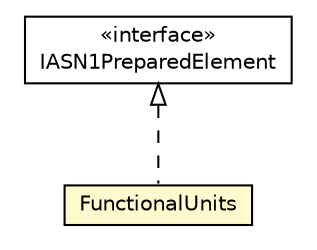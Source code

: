 #!/usr/local/bin/dot
#
# Class diagram 
# Generated by UMLGraph version R5_6-24-gf6e263 (http://www.umlgraph.org/)
#

digraph G {
	edge [fontname="Helvetica",fontsize=10,labelfontname="Helvetica",labelfontsize=10];
	node [fontname="Helvetica",fontsize=10,shape=plaintext];
	nodesep=0.25;
	ranksep=0.5;
	// org.universAAL.lddi.lib.ieeex73std.org.bn.coders.IASN1PreparedElement
	c164865 [label=<<table title="org.universAAL.lddi.lib.ieeex73std.org.bn.coders.IASN1PreparedElement" border="0" cellborder="1" cellspacing="0" cellpadding="2" port="p" href="../../org/bn/coders/IASN1PreparedElement.html">
		<tr><td><table border="0" cellspacing="0" cellpadding="1">
<tr><td align="center" balign="center"> &#171;interface&#187; </td></tr>
<tr><td align="center" balign="center"> IASN1PreparedElement </td></tr>
		</table></td></tr>
		</table>>, URL="../../org/bn/coders/IASN1PreparedElement.html", fontname="Helvetica", fontcolor="black", fontsize=10.0];
	// org.universAAL.lddi.lib.ieeex73std.x73.p20601.FunctionalUnits
	c165030 [label=<<table title="org.universAAL.lddi.lib.ieeex73std.x73.p20601.FunctionalUnits" border="0" cellborder="1" cellspacing="0" cellpadding="2" port="p" bgcolor="lemonChiffon" href="./FunctionalUnits.html">
		<tr><td><table border="0" cellspacing="0" cellpadding="1">
<tr><td align="center" balign="center"> FunctionalUnits </td></tr>
		</table></td></tr>
		</table>>, URL="./FunctionalUnits.html", fontname="Helvetica", fontcolor="black", fontsize=10.0];
	//org.universAAL.lddi.lib.ieeex73std.x73.p20601.FunctionalUnits implements org.universAAL.lddi.lib.ieeex73std.org.bn.coders.IASN1PreparedElement
	c164865:p -> c165030:p [dir=back,arrowtail=empty,style=dashed];
}

